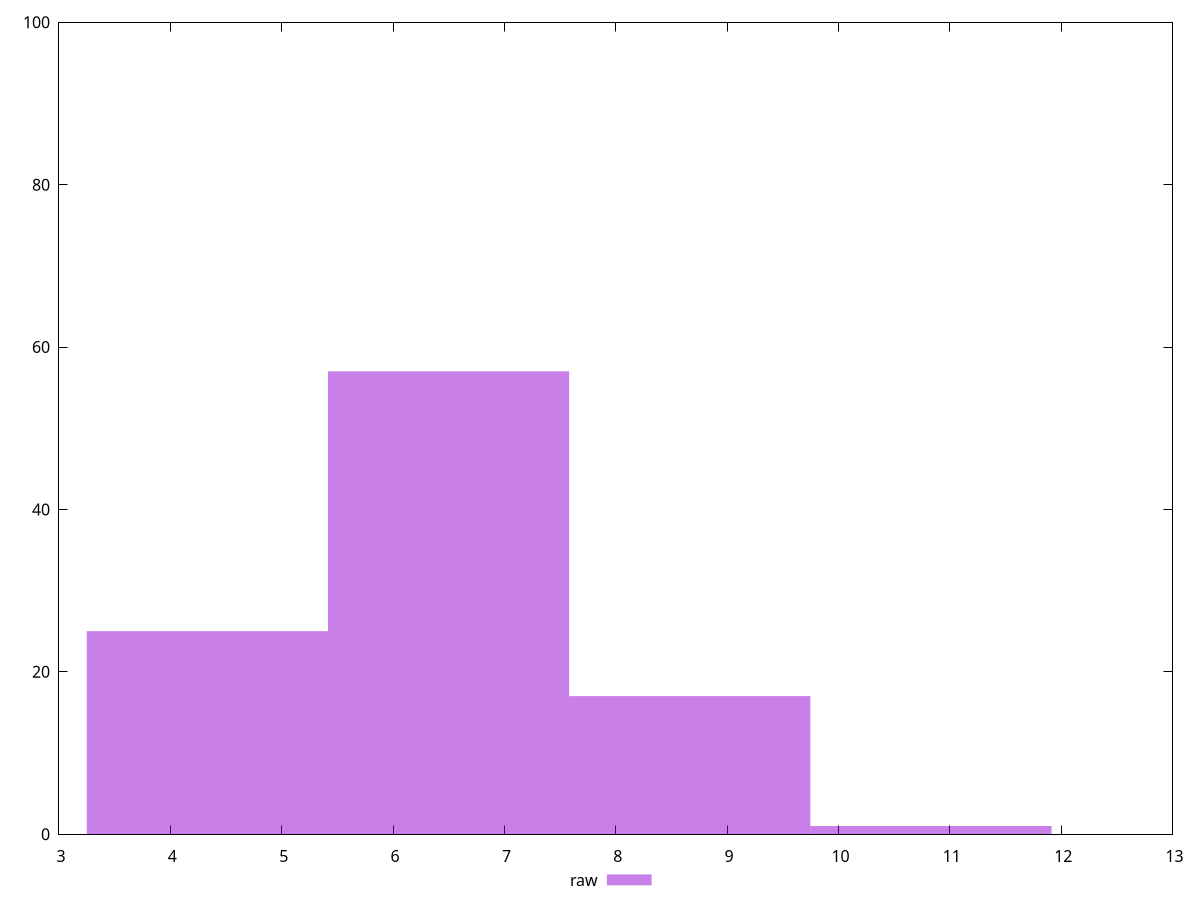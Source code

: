reset
set terminal svg size 640, 490 enhanced background rgb 'white'
set output "report_00007_2020-12-11T15:55:29.892Z/network-server-latency/samples/pages+cached+nointeractive/raw/histogram.svg"

$raw <<EOF
6.498390853597293 57
8.664521138129723 17
4.332260569064862 25
10.830651422662154 1
EOF

set key outside below
set boxwidth 2.166130284532431
set yrange [0:100]
set style fill transparent solid 0.5 noborder

plot \
  $raw title "raw" with boxes, \


reset